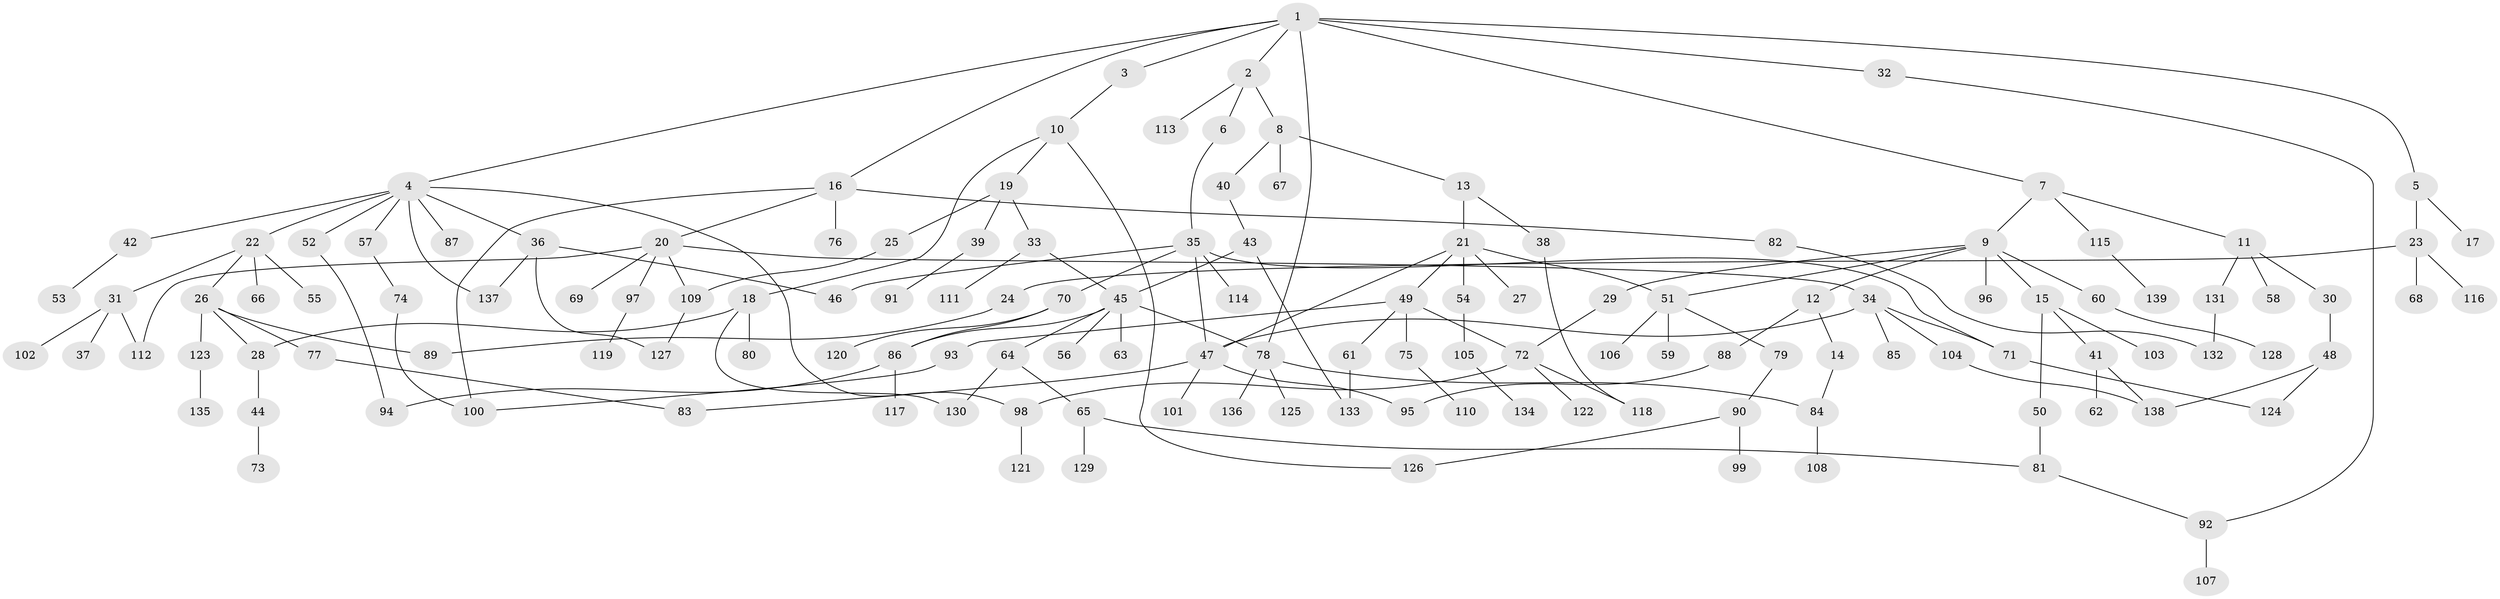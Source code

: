 // coarse degree distribution, {4: 0.08571428571428572, 3: 0.3142857142857143, 5: 0.08571428571428572, 8: 0.014285714285714285, 2: 0.3, 6: 0.02857142857142857, 1: 0.15714285714285714, 7: 0.014285714285714285}
// Generated by graph-tools (version 1.1) at 2025/36/03/04/25 23:36:08]
// undirected, 139 vertices, 170 edges
graph export_dot {
  node [color=gray90,style=filled];
  1;
  2;
  3;
  4;
  5;
  6;
  7;
  8;
  9;
  10;
  11;
  12;
  13;
  14;
  15;
  16;
  17;
  18;
  19;
  20;
  21;
  22;
  23;
  24;
  25;
  26;
  27;
  28;
  29;
  30;
  31;
  32;
  33;
  34;
  35;
  36;
  37;
  38;
  39;
  40;
  41;
  42;
  43;
  44;
  45;
  46;
  47;
  48;
  49;
  50;
  51;
  52;
  53;
  54;
  55;
  56;
  57;
  58;
  59;
  60;
  61;
  62;
  63;
  64;
  65;
  66;
  67;
  68;
  69;
  70;
  71;
  72;
  73;
  74;
  75;
  76;
  77;
  78;
  79;
  80;
  81;
  82;
  83;
  84;
  85;
  86;
  87;
  88;
  89;
  90;
  91;
  92;
  93;
  94;
  95;
  96;
  97;
  98;
  99;
  100;
  101;
  102;
  103;
  104;
  105;
  106;
  107;
  108;
  109;
  110;
  111;
  112;
  113;
  114;
  115;
  116;
  117;
  118;
  119;
  120;
  121;
  122;
  123;
  124;
  125;
  126;
  127;
  128;
  129;
  130;
  131;
  132;
  133;
  134;
  135;
  136;
  137;
  138;
  139;
  1 -- 2;
  1 -- 3;
  1 -- 4;
  1 -- 5;
  1 -- 7;
  1 -- 16;
  1 -- 32;
  1 -- 78;
  2 -- 6;
  2 -- 8;
  2 -- 113;
  3 -- 10;
  4 -- 22;
  4 -- 36;
  4 -- 42;
  4 -- 52;
  4 -- 57;
  4 -- 87;
  4 -- 98;
  4 -- 137;
  5 -- 17;
  5 -- 23;
  6 -- 35;
  7 -- 9;
  7 -- 11;
  7 -- 115;
  8 -- 13;
  8 -- 40;
  8 -- 67;
  9 -- 12;
  9 -- 15;
  9 -- 29;
  9 -- 51;
  9 -- 60;
  9 -- 96;
  10 -- 18;
  10 -- 19;
  10 -- 126;
  11 -- 30;
  11 -- 58;
  11 -- 131;
  12 -- 14;
  12 -- 88;
  13 -- 21;
  13 -- 38;
  14 -- 84;
  15 -- 41;
  15 -- 50;
  15 -- 103;
  16 -- 20;
  16 -- 76;
  16 -- 82;
  16 -- 100;
  18 -- 80;
  18 -- 130;
  18 -- 28;
  19 -- 25;
  19 -- 33;
  19 -- 39;
  20 -- 34;
  20 -- 69;
  20 -- 97;
  20 -- 109;
  20 -- 112;
  21 -- 27;
  21 -- 47;
  21 -- 49;
  21 -- 54;
  21 -- 51;
  22 -- 26;
  22 -- 31;
  22 -- 55;
  22 -- 66;
  23 -- 24;
  23 -- 68;
  23 -- 116;
  24 -- 89;
  25 -- 109;
  26 -- 28;
  26 -- 77;
  26 -- 123;
  26 -- 89;
  28 -- 44;
  29 -- 72;
  30 -- 48;
  31 -- 37;
  31 -- 102;
  31 -- 112;
  32 -- 92;
  33 -- 45;
  33 -- 111;
  34 -- 71;
  34 -- 85;
  34 -- 104;
  34 -- 47;
  35 -- 46;
  35 -- 70;
  35 -- 114;
  35 -- 71;
  35 -- 47;
  36 -- 137;
  36 -- 46;
  36 -- 127;
  38 -- 118;
  39 -- 91;
  40 -- 43;
  41 -- 62;
  41 -- 138;
  42 -- 53;
  43 -- 45;
  43 -- 133;
  44 -- 73;
  45 -- 56;
  45 -- 63;
  45 -- 64;
  45 -- 78;
  45 -- 86;
  47 -- 83;
  47 -- 95;
  47 -- 101;
  48 -- 124;
  48 -- 138;
  49 -- 61;
  49 -- 72;
  49 -- 75;
  49 -- 93;
  50 -- 81;
  51 -- 59;
  51 -- 79;
  51 -- 106;
  52 -- 94;
  54 -- 105;
  57 -- 74;
  60 -- 128;
  61 -- 133;
  64 -- 65;
  64 -- 130;
  65 -- 81;
  65 -- 129;
  70 -- 86;
  70 -- 120;
  71 -- 124;
  72 -- 98;
  72 -- 122;
  72 -- 118;
  74 -- 100;
  75 -- 110;
  77 -- 83;
  78 -- 125;
  78 -- 136;
  78 -- 84;
  79 -- 90;
  81 -- 92;
  82 -- 132;
  84 -- 108;
  86 -- 94;
  86 -- 117;
  88 -- 95;
  90 -- 99;
  90 -- 126;
  92 -- 107;
  93 -- 100;
  97 -- 119;
  98 -- 121;
  104 -- 138;
  105 -- 134;
  109 -- 127;
  115 -- 139;
  123 -- 135;
  131 -- 132;
}
